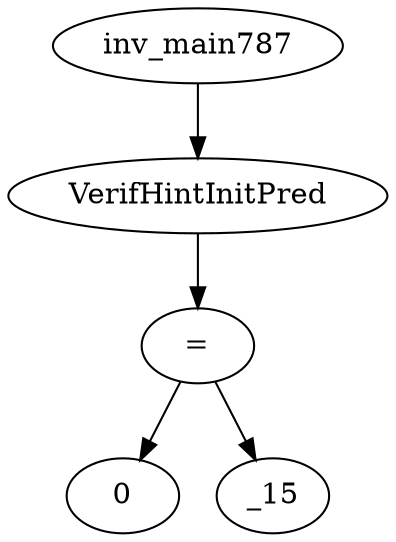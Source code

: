 digraph dag {
0 [label="inv_main787"];
1 [label="VerifHintInitPred"];
2 [label="="];
3 [label="0"];
4 [label="_15"];
0->1
1->2
2->4
2 -> 3
}
